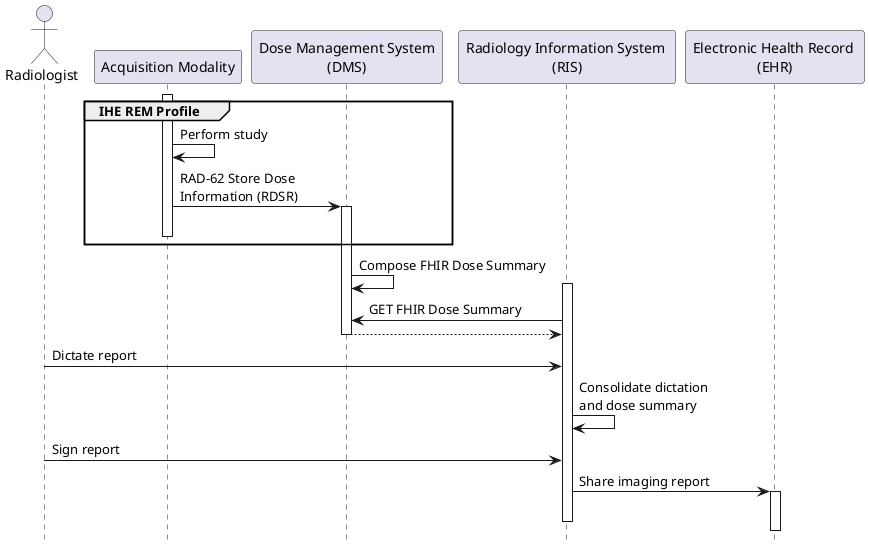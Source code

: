 @startuml usecase1
hide footbox

actor Radiologist
participant "Acquisition Modality" as Modality
participant "Dose Management System\n(DMS)" as DMS
participant "Radiology Information System \n(RIS)" as RIS
participant "Electronic Health Record \n(EHR)" as EHR

group IHE REM Profile
  activate Modality
  Modality -> Modality : Perform study
  Modality -> DMS : RAD-62 Store Dose\nInformation (RDSR)
  activate DMS 
  deactivate Modality
end

DMS -> DMS : Compose FHIR Dose Summary
activate RIS
RIS -> DMS : GET FHIR Dose Summary 
DMS --> RIS:
deactivate DMS

Radiologist -> RIS: Dictate report
RIS -> RIS : Consolidate dictation\nand dose summary
Radiologist -> RIS: Sign report
RIS -> EHR : Share imaging report
activate EHR
deactivate RIS

@enduml